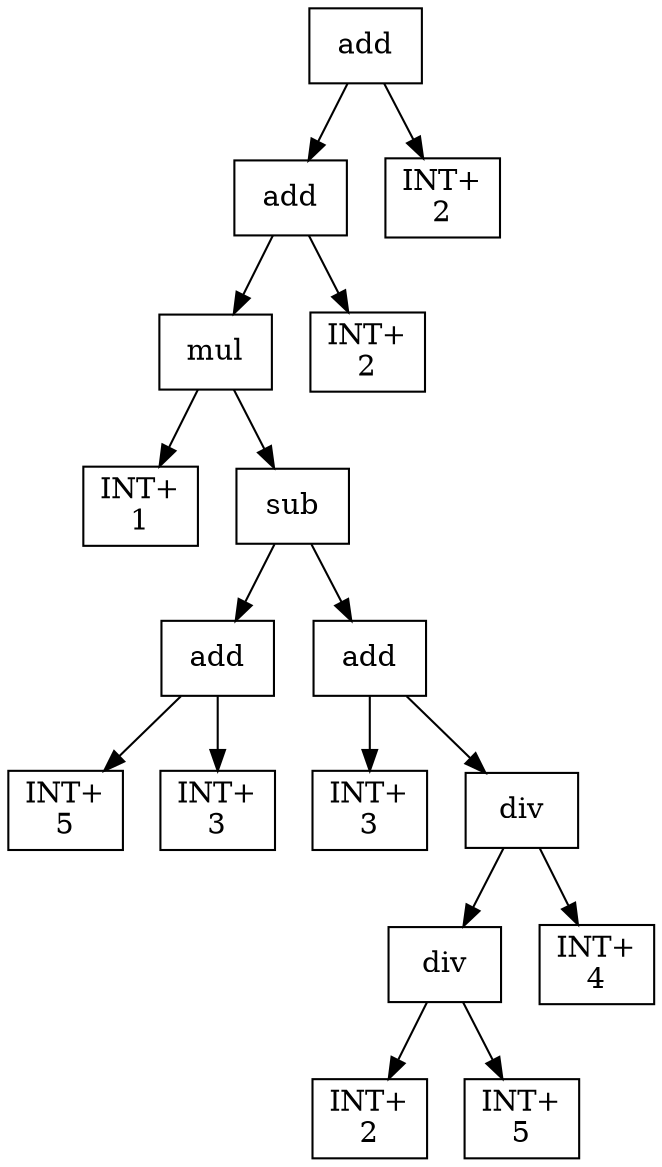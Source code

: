 digraph expr {
  node [shape=box];
  n1 [label="add"];
  n2 [label="add"];
  n3 [label="mul"];
  n4 [label="INT+\n1"];
  n5 [label="sub"];
  n6 [label="add"];
  n7 [label="INT+\n5"];
  n8 [label="INT+\n3"];
  n6 -> n7;
  n6 -> n8;
  n9 [label="add"];
  n10 [label="INT+\n3"];
  n11 [label="div"];
  n12 [label="div"];
  n13 [label="INT+\n2"];
  n14 [label="INT+\n5"];
  n12 -> n13;
  n12 -> n14;
  n15 [label="INT+\n4"];
  n11 -> n12;
  n11 -> n15;
  n9 -> n10;
  n9 -> n11;
  n5 -> n6;
  n5 -> n9;
  n3 -> n4;
  n3 -> n5;
  n16 [label="INT+\n2"];
  n2 -> n3;
  n2 -> n16;
  n17 [label="INT+\n2"];
  n1 -> n2;
  n1 -> n17;
}